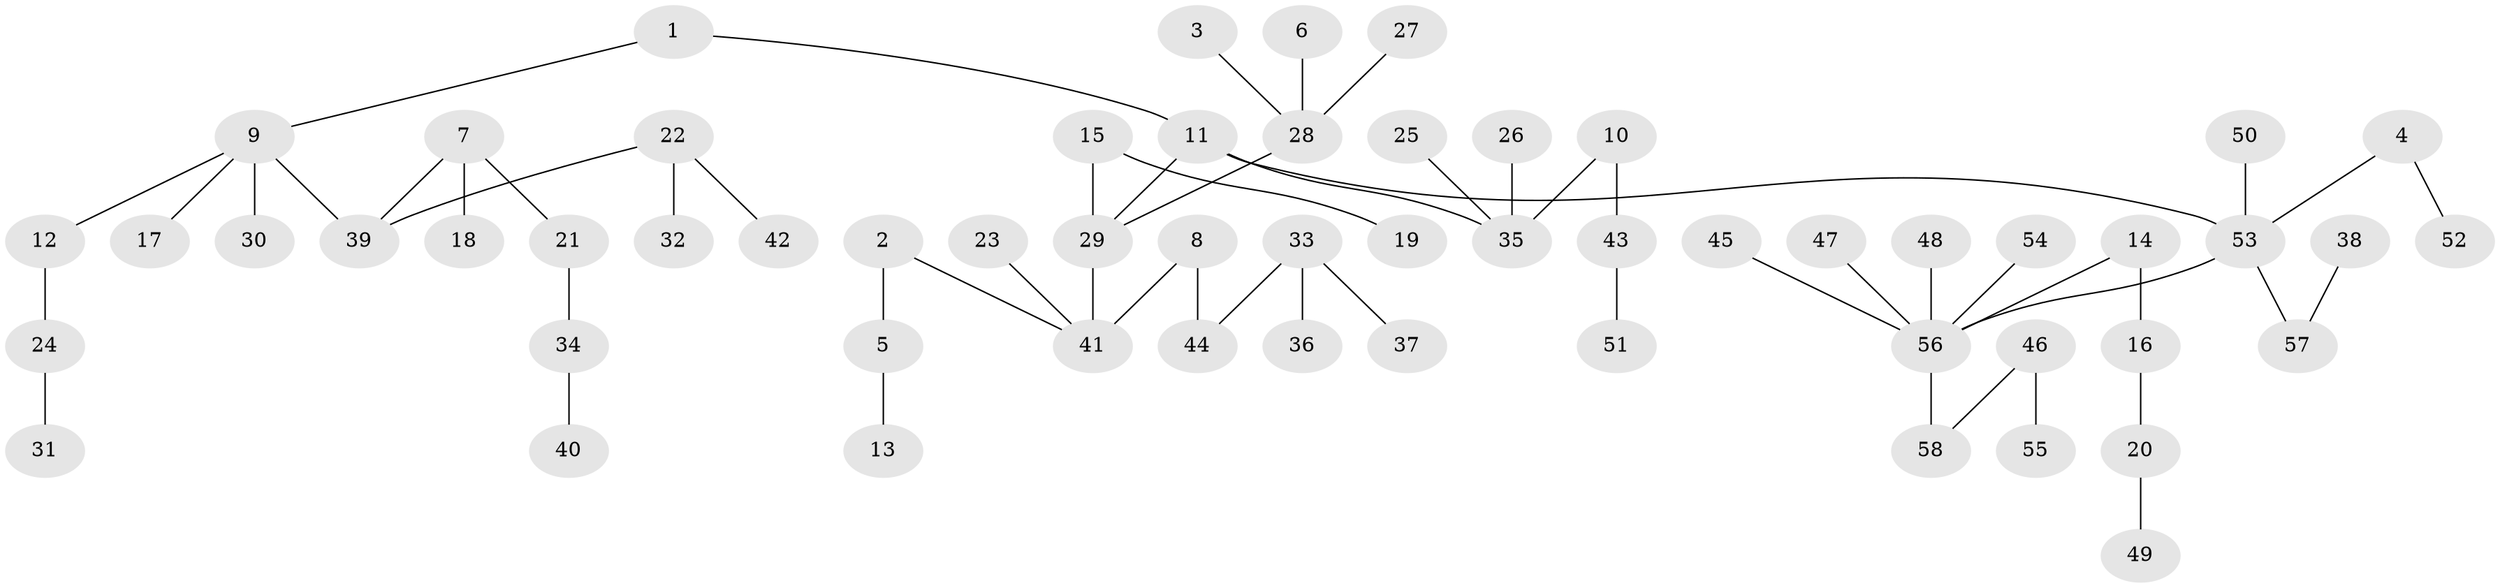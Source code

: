 // original degree distribution, {5: 0.06097560975609756, 2: 0.24390243902439024, 3: 0.12195121951219512, 6: 0.024390243902439025, 1: 0.524390243902439, 4: 0.012195121951219513, 8: 0.012195121951219513}
// Generated by graph-tools (version 1.1) at 2025/37/03/04/25 23:37:15]
// undirected, 58 vertices, 57 edges
graph export_dot {
  node [color=gray90,style=filled];
  1;
  2;
  3;
  4;
  5;
  6;
  7;
  8;
  9;
  10;
  11;
  12;
  13;
  14;
  15;
  16;
  17;
  18;
  19;
  20;
  21;
  22;
  23;
  24;
  25;
  26;
  27;
  28;
  29;
  30;
  31;
  32;
  33;
  34;
  35;
  36;
  37;
  38;
  39;
  40;
  41;
  42;
  43;
  44;
  45;
  46;
  47;
  48;
  49;
  50;
  51;
  52;
  53;
  54;
  55;
  56;
  57;
  58;
  1 -- 9 [weight=1.0];
  1 -- 11 [weight=1.0];
  2 -- 5 [weight=1.0];
  2 -- 41 [weight=1.0];
  3 -- 28 [weight=1.0];
  4 -- 52 [weight=1.0];
  4 -- 53 [weight=1.0];
  5 -- 13 [weight=1.0];
  6 -- 28 [weight=1.0];
  7 -- 18 [weight=1.0];
  7 -- 21 [weight=1.0];
  7 -- 39 [weight=1.0];
  8 -- 41 [weight=1.0];
  8 -- 44 [weight=1.0];
  9 -- 12 [weight=1.0];
  9 -- 17 [weight=1.0];
  9 -- 30 [weight=1.0];
  9 -- 39 [weight=1.0];
  10 -- 35 [weight=1.0];
  10 -- 43 [weight=1.0];
  11 -- 29 [weight=1.0];
  11 -- 35 [weight=1.0];
  11 -- 53 [weight=1.0];
  12 -- 24 [weight=1.0];
  14 -- 16 [weight=1.0];
  14 -- 56 [weight=1.0];
  15 -- 19 [weight=1.0];
  15 -- 29 [weight=1.0];
  16 -- 20 [weight=1.0];
  20 -- 49 [weight=1.0];
  21 -- 34 [weight=1.0];
  22 -- 32 [weight=1.0];
  22 -- 39 [weight=1.0];
  22 -- 42 [weight=1.0];
  23 -- 41 [weight=1.0];
  24 -- 31 [weight=1.0];
  25 -- 35 [weight=1.0];
  26 -- 35 [weight=1.0];
  27 -- 28 [weight=1.0];
  28 -- 29 [weight=1.0];
  29 -- 41 [weight=1.0];
  33 -- 36 [weight=1.0];
  33 -- 37 [weight=1.0];
  33 -- 44 [weight=1.0];
  34 -- 40 [weight=1.0];
  38 -- 57 [weight=1.0];
  43 -- 51 [weight=1.0];
  45 -- 56 [weight=1.0];
  46 -- 55 [weight=1.0];
  46 -- 58 [weight=1.0];
  47 -- 56 [weight=1.0];
  48 -- 56 [weight=1.0];
  50 -- 53 [weight=1.0];
  53 -- 56 [weight=1.0];
  53 -- 57 [weight=1.0];
  54 -- 56 [weight=1.0];
  56 -- 58 [weight=1.0];
}
